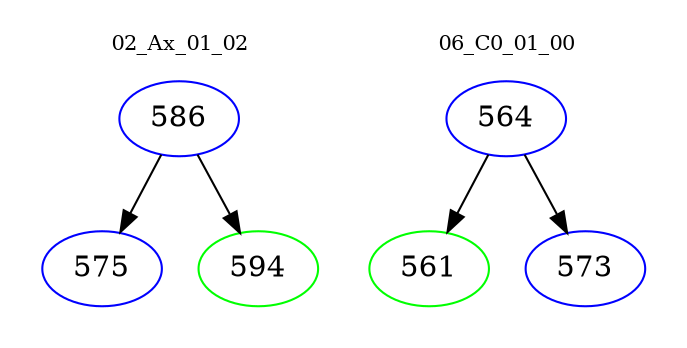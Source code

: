 digraph{
subgraph cluster_0 {
color = white
label = "02_Ax_01_02";
fontsize=10;
T0_586 [label="586", color="blue"]
T0_586 -> T0_575 [color="black"]
T0_575 [label="575", color="blue"]
T0_586 -> T0_594 [color="black"]
T0_594 [label="594", color="green"]
}
subgraph cluster_1 {
color = white
label = "06_C0_01_00";
fontsize=10;
T1_564 [label="564", color="blue"]
T1_564 -> T1_561 [color="black"]
T1_561 [label="561", color="green"]
T1_564 -> T1_573 [color="black"]
T1_573 [label="573", color="blue"]
}
}
